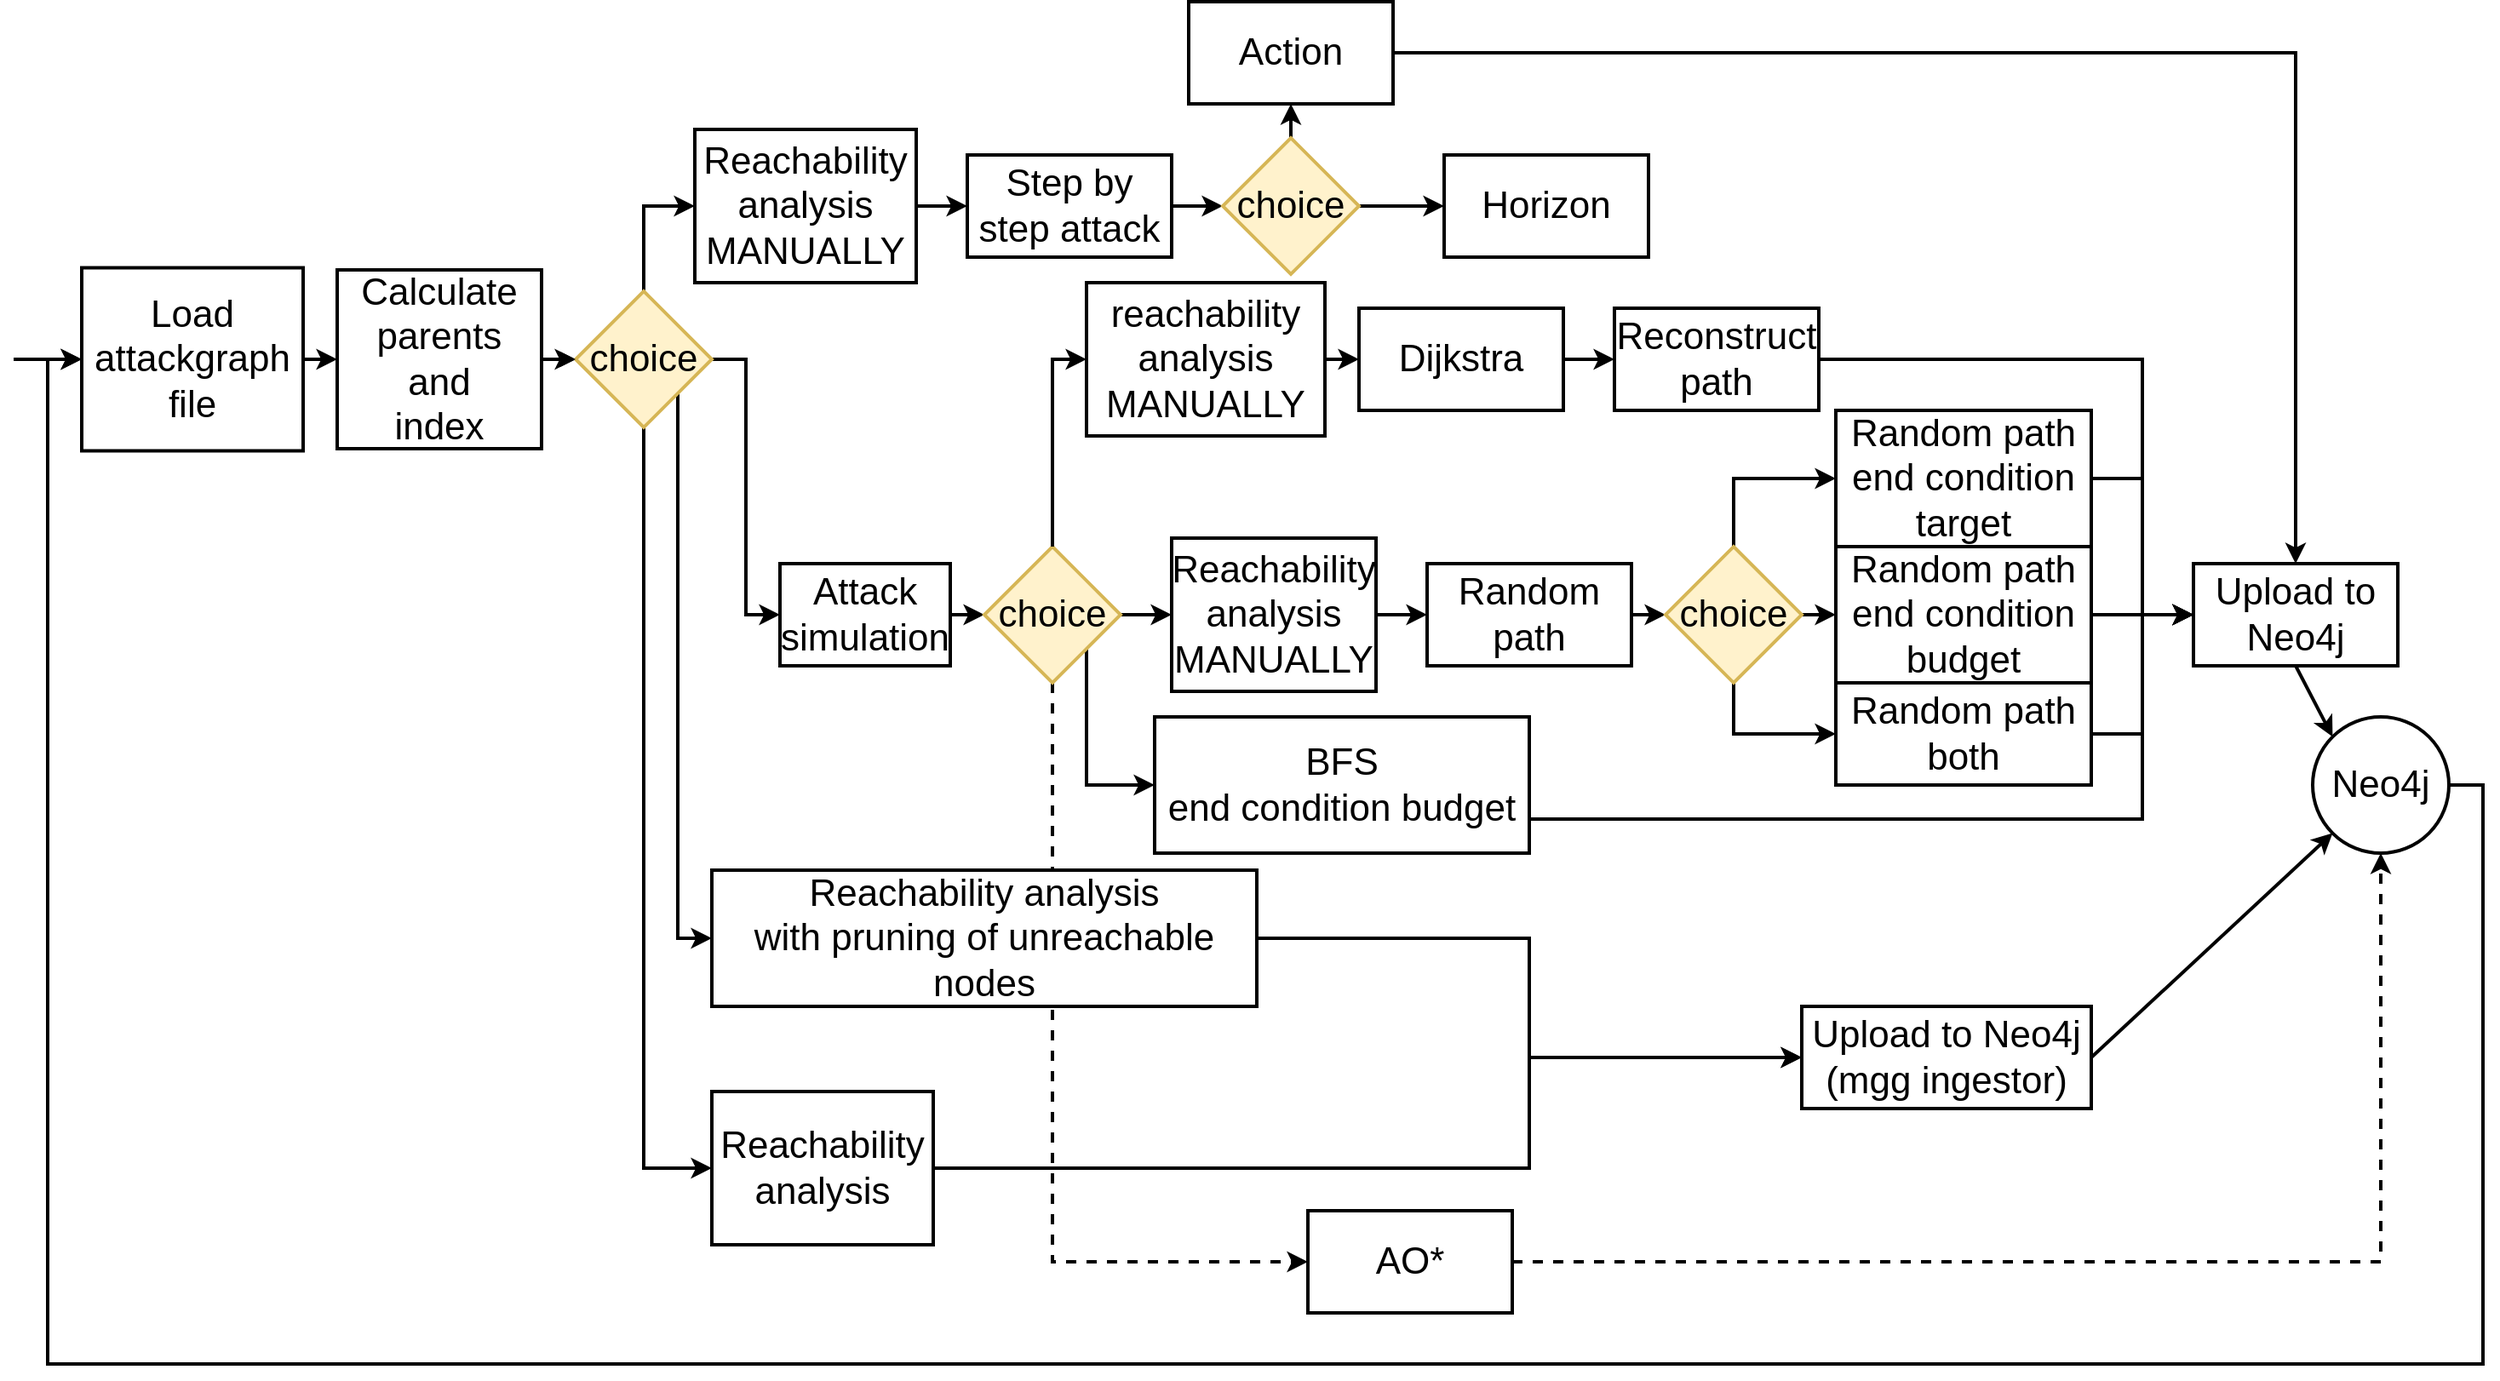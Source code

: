 <mxfile version="21.6.2" type="google">
  <diagram name="Page-1" id="BWu2Hhst6-oNpH2n0MpD">
    <mxGraphModel grid="0" page="1" gridSize="10" guides="1" tooltips="1" connect="1" arrows="1" fold="1" pageScale="1" pageWidth="850" pageHeight="1100" math="0" shadow="0">
      <root>
        <mxCell id="0" />
        <mxCell id="1" parent="0" />
        <mxCell id="WOeznydAtYUMgKoe-0x7-1" value="&lt;font style=&quot;font-size: 22px;&quot;&gt;Load attackgraph file&lt;/font&gt;" style="rounded=0;whiteSpace=wrap;html=1;fontSize=22;strokeWidth=2;" vertex="1" parent="1">
          <mxGeometry x="50" y="186.25" width="130" height="107.5" as="geometry" />
        </mxCell>
        <mxCell id="lzGBkVcJm4-aIamrhYz7-15" value="" style="edgeStyle=orthogonalEdgeStyle;rounded=0;orthogonalLoop=1;jettySize=auto;html=1;" edge="1" parent="1" source="WOeznydAtYUMgKoe-0x7-2" target="WOeznydAtYUMgKoe-0x7-4">
          <mxGeometry relative="1" as="geometry" />
        </mxCell>
        <mxCell id="WOeznydAtYUMgKoe-0x7-2" value="&lt;font style=&quot;font-size: 22px;&quot;&gt;Calculate parents&lt;br style=&quot;font-size: 22px;&quot;&gt;and&lt;br style=&quot;font-size: 22px;&quot;&gt;index&lt;/font&gt;" style="rounded=0;whiteSpace=wrap;html=1;fontSize=22;strokeWidth=2;" vertex="1" parent="1">
          <mxGeometry x="200" y="187.5" width="120" height="105" as="geometry" />
        </mxCell>
        <mxCell id="WOeznydAtYUMgKoe-0x7-23" style="edgeStyle=orthogonalEdgeStyle;rounded=0;orthogonalLoop=1;jettySize=auto;html=1;exitX=0.5;exitY=0;exitDx=0;exitDy=0;entryX=0;entryY=0.5;entryDx=0;entryDy=0;fontSize=22;strokeWidth=2;" edge="1" parent="1" source="WOeznydAtYUMgKoe-0x7-4" target="_JtFl7hBrsS1_BVeL7UD-24">
          <mxGeometry relative="1" as="geometry">
            <mxPoint x="550" y="90" as="targetPoint" />
          </mxGeometry>
        </mxCell>
        <mxCell id="WOeznydAtYUMgKoe-0x7-24" style="edgeStyle=orthogonalEdgeStyle;rounded=0;orthogonalLoop=1;jettySize=auto;html=1;exitX=1;exitY=0.5;exitDx=0;exitDy=0;entryX=0;entryY=0.5;entryDx=0;entryDy=0;fontSize=22;strokeWidth=2;" edge="1" parent="1" source="WOeznydAtYUMgKoe-0x7-4" target="WOeznydAtYUMgKoe-0x7-7">
          <mxGeometry relative="1" as="geometry" />
        </mxCell>
        <mxCell id="lzGBkVcJm4-aIamrhYz7-16" style="edgeStyle=orthogonalEdgeStyle;rounded=0;orthogonalLoop=1;jettySize=auto;html=1;exitX=1;exitY=1;exitDx=0;exitDy=0;entryX=0;entryY=0.5;entryDx=0;entryDy=0;strokeWidth=2;" edge="1" parent="1" source="WOeznydAtYUMgKoe-0x7-4" target="WOeznydAtYUMgKoe-0x7-19">
          <mxGeometry relative="1" as="geometry" />
        </mxCell>
        <mxCell id="lzGBkVcJm4-aIamrhYz7-17" style="edgeStyle=orthogonalEdgeStyle;rounded=0;orthogonalLoop=1;jettySize=auto;html=1;exitX=0.5;exitY=1;exitDx=0;exitDy=0;entryX=0;entryY=0.5;entryDx=0;entryDy=0;strokeWidth=2;" edge="1" parent="1" source="WOeznydAtYUMgKoe-0x7-4" target="lzGBkVcJm4-aIamrhYz7-14">
          <mxGeometry relative="1" as="geometry" />
        </mxCell>
        <mxCell id="WOeznydAtYUMgKoe-0x7-4" value="choice" style="rhombus;whiteSpace=wrap;html=1;fontSize=22;strokeWidth=2;fillColor=#fff2cc;strokeColor=#d6b656;" vertex="1" parent="1">
          <mxGeometry x="340" y="200" width="80" height="80" as="geometry" />
        </mxCell>
        <mxCell id="_JtFl7hBrsS1_BVeL7UD-13" style="edgeStyle=orthogonalEdgeStyle;rounded=0;orthogonalLoop=1;jettySize=auto;html=1;exitX=1;exitY=0.5;exitDx=0;exitDy=0;entryX=0;entryY=0.5;entryDx=0;entryDy=0;fontSize=22;strokeWidth=2;" edge="1" parent="1" source="WOeznydAtYUMgKoe-0x7-5" target="WOeznydAtYUMgKoe-0x7-13">
          <mxGeometry relative="1" as="geometry">
            <mxPoint x="740" y="150" as="targetPoint" />
          </mxGeometry>
        </mxCell>
        <mxCell id="WOeznydAtYUMgKoe-0x7-5" value="&lt;font style=&quot;font-size: 22px;&quot;&gt;Step by step attack&lt;/font&gt;" style="rounded=0;whiteSpace=wrap;html=1;fontSize=22;strokeWidth=2;" vertex="1" parent="1">
          <mxGeometry x="570" y="120" width="120" height="60" as="geometry" />
        </mxCell>
        <mxCell id="WOeznydAtYUMgKoe-0x7-50" style="edgeStyle=orthogonalEdgeStyle;rounded=0;orthogonalLoop=1;jettySize=auto;html=1;exitX=1;exitY=0.5;exitDx=0;exitDy=0;entryX=0;entryY=0.5;entryDx=0;entryDy=0;fontSize=22;strokeWidth=2;" edge="1" parent="1" source="WOeznydAtYUMgKoe-0x7-7" target="WOeznydAtYUMgKoe-0x7-8">
          <mxGeometry relative="1" as="geometry" />
        </mxCell>
        <mxCell id="WOeznydAtYUMgKoe-0x7-7" value="Attack simulation" style="rounded=0;whiteSpace=wrap;html=1;fontSize=22;strokeWidth=2;" vertex="1" parent="1">
          <mxGeometry x="460" y="360" width="100" height="60" as="geometry" />
        </mxCell>
        <mxCell id="WOeznydAtYUMgKoe-0x7-27" style="edgeStyle=orthogonalEdgeStyle;rounded=0;orthogonalLoop=1;jettySize=auto;html=1;exitX=1;exitY=0.5;exitDx=0;exitDy=0;entryX=0;entryY=0.5;entryDx=0;entryDy=0;fontSize=22;strokeWidth=2;" edge="1" parent="1" source="WOeznydAtYUMgKoe-0x7-51" target="WOeznydAtYUMgKoe-0x7-9">
          <mxGeometry relative="1" as="geometry" />
        </mxCell>
        <mxCell id="WOeznydAtYUMgKoe-0x7-32" style="edgeStyle=orthogonalEdgeStyle;rounded=0;orthogonalLoop=1;jettySize=auto;html=1;exitX=1;exitY=1;exitDx=0;exitDy=0;entryX=0;entryY=0.5;entryDx=0;entryDy=0;fontSize=22;strokeWidth=2;" edge="1" parent="1" source="WOeznydAtYUMgKoe-0x7-8" target="WOeznydAtYUMgKoe-0x7-17">
          <mxGeometry relative="1" as="geometry">
            <Array as="points">
              <mxPoint x="640" y="490" />
            </Array>
          </mxGeometry>
        </mxCell>
        <mxCell id="lzGBkVcJm4-aIamrhYz7-12" style="edgeStyle=orthogonalEdgeStyle;rounded=0;orthogonalLoop=1;jettySize=auto;html=1;exitX=0.5;exitY=1;exitDx=0;exitDy=0;entryX=0;entryY=0.5;entryDx=0;entryDy=0;dashed=1;fontSize=22;strokeWidth=2;" edge="1" parent="1" source="WOeznydAtYUMgKoe-0x7-8" target="WOeznydAtYUMgKoe-0x7-10">
          <mxGeometry relative="1" as="geometry">
            <Array as="points">
              <mxPoint x="620" y="770" />
            </Array>
          </mxGeometry>
        </mxCell>
        <mxCell id="lzGBkVcJm4-aIamrhYz7-13" style="edgeStyle=orthogonalEdgeStyle;rounded=0;orthogonalLoop=1;jettySize=auto;html=1;exitX=1;exitY=0.5;exitDx=0;exitDy=0;entryX=0;entryY=0.5;entryDx=0;entryDy=0;strokeWidth=2;" edge="1" parent="1" source="WOeznydAtYUMgKoe-0x7-8" target="WOeznydAtYUMgKoe-0x7-53">
          <mxGeometry relative="1" as="geometry" />
        </mxCell>
        <mxCell id="WOeznydAtYUMgKoe-0x7-8" value="choice" style="rhombus;whiteSpace=wrap;html=1;fontSize=22;strokeWidth=2;fillColor=#fff2cc;strokeColor=#d6b656;" vertex="1" parent="1">
          <mxGeometry x="580" y="350" width="80" height="80" as="geometry" />
        </mxCell>
        <mxCell id="WOeznydAtYUMgKoe-0x7-64" style="edgeStyle=orthogonalEdgeStyle;rounded=0;orthogonalLoop=1;jettySize=auto;html=1;exitX=1;exitY=0.5;exitDx=0;exitDy=0;entryX=0;entryY=0.5;entryDx=0;entryDy=0;fontSize=22;strokeWidth=2;" edge="1" parent="1" source="WOeznydAtYUMgKoe-0x7-9" target="WOeznydAtYUMgKoe-0x7-63">
          <mxGeometry relative="1" as="geometry" />
        </mxCell>
        <mxCell id="WOeznydAtYUMgKoe-0x7-9" value="Dijkstra" style="rounded=0;whiteSpace=wrap;html=1;fontSize=22;strokeWidth=2;" vertex="1" parent="1">
          <mxGeometry x="800" y="210" width="120" height="60" as="geometry" />
        </mxCell>
        <mxCell id="_JtFl7hBrsS1_BVeL7UD-11" style="edgeStyle=orthogonalEdgeStyle;rounded=0;orthogonalLoop=1;jettySize=auto;html=1;exitX=1;exitY=0.5;exitDx=0;exitDy=0;dashed=1;entryX=0.5;entryY=1;entryDx=0;entryDy=0;fontSize=22;strokeWidth=2;" edge="1" parent="1" source="WOeznydAtYUMgKoe-0x7-10" target="WOeznydAtYUMgKoe-0x7-20">
          <mxGeometry relative="1" as="geometry">
            <mxPoint x="1380" y="930" as="targetPoint" />
          </mxGeometry>
        </mxCell>
        <mxCell id="WOeznydAtYUMgKoe-0x7-10" value="AO*" style="rounded=0;whiteSpace=wrap;html=1;fontSize=22;strokeWidth=2;" vertex="1" parent="1">
          <mxGeometry x="770" y="740" width="120" height="60" as="geometry" />
        </mxCell>
        <mxCell id="lzGBkVcJm4-aIamrhYz7-2" style="edgeStyle=orthogonalEdgeStyle;rounded=0;orthogonalLoop=1;jettySize=auto;html=1;exitX=1;exitY=0.5;exitDx=0;exitDy=0;entryX=0;entryY=0.5;entryDx=0;entryDy=0;fontSize=22;strokeWidth=2;" edge="1" parent="1" source="WOeznydAtYUMgKoe-0x7-11" target="_JtFl7hBrsS1_BVeL7UD-14">
          <mxGeometry relative="1" as="geometry" />
        </mxCell>
        <mxCell id="WOeznydAtYUMgKoe-0x7-11" value="Random path&lt;br style=&quot;font-size: 22px;&quot;&gt;end condition target" style="rounded=0;whiteSpace=wrap;html=1;fontSize=22;strokeWidth=2;" vertex="1" parent="1">
          <mxGeometry x="1080" y="270" width="150" height="80" as="geometry" />
        </mxCell>
        <mxCell id="lzGBkVcJm4-aIamrhYz7-5" style="edgeStyle=orthogonalEdgeStyle;rounded=0;orthogonalLoop=1;jettySize=auto;html=1;exitX=1;exitY=0.5;exitDx=0;exitDy=0;entryX=0;entryY=0.5;entryDx=0;entryDy=0;fontSize=22;strokeWidth=2;" edge="1" parent="1" source="WOeznydAtYUMgKoe-0x7-12" target="_JtFl7hBrsS1_BVeL7UD-14">
          <mxGeometry relative="1" as="geometry" />
        </mxCell>
        <mxCell id="WOeznydAtYUMgKoe-0x7-12" value="Random path&lt;br style=&quot;font-size: 22px;&quot;&gt;end condition budget" style="rounded=0;whiteSpace=wrap;html=1;fontSize=22;strokeWidth=2;" vertex="1" parent="1">
          <mxGeometry x="1080" y="350" width="150" height="80" as="geometry" />
        </mxCell>
        <mxCell id="WOeznydAtYUMgKoe-0x7-41" style="edgeStyle=orthogonalEdgeStyle;rounded=0;orthogonalLoop=1;jettySize=auto;html=1;exitX=0.5;exitY=0;exitDx=0;exitDy=0;entryX=0.5;entryY=1;entryDx=0;entryDy=0;fontSize=22;strokeWidth=2;" edge="1" parent="1" target="WOeznydAtYUMgKoe-0x7-14" source="WOeznydAtYUMgKoe-0x7-13">
          <mxGeometry relative="1" as="geometry">
            <mxPoint x="780" y="110" as="sourcePoint" />
            <mxPoint x="780" y="90" as="targetPoint" />
          </mxGeometry>
        </mxCell>
        <mxCell id="WOeznydAtYUMgKoe-0x7-42" style="edgeStyle=orthogonalEdgeStyle;rounded=0;orthogonalLoop=1;jettySize=auto;html=1;exitX=1;exitY=0.5;exitDx=0;exitDy=0;entryX=0;entryY=0.5;entryDx=0;entryDy=0;fontSize=22;strokeWidth=2;" edge="1" parent="1" target="WOeznydAtYUMgKoe-0x7-15" source="WOeznydAtYUMgKoe-0x7-13">
          <mxGeometry relative="1" as="geometry">
            <mxPoint x="820" y="150" as="sourcePoint" />
          </mxGeometry>
        </mxCell>
        <mxCell id="WOeznydAtYUMgKoe-0x7-13" value="&lt;font style=&quot;font-size: 22px;&quot;&gt;choice&lt;/font&gt;" style="rhombus;whiteSpace=wrap;html=1;fontSize=22;strokeWidth=2;fillColor=#fff2cc;strokeColor=#d6b656;" vertex="1" parent="1">
          <mxGeometry x="720" y="110" width="80" height="80" as="geometry" />
        </mxCell>
        <mxCell id="WOeznydAtYUMgKoe-0x7-43" style="edgeStyle=orthogonalEdgeStyle;rounded=0;orthogonalLoop=1;jettySize=auto;html=1;exitX=1;exitY=0.5;exitDx=0;exitDy=0;entryX=0.5;entryY=0;entryDx=0;entryDy=0;fontSize=22;strokeWidth=2;" edge="1" parent="1" source="WOeznydAtYUMgKoe-0x7-14" target="_JtFl7hBrsS1_BVeL7UD-14">
          <mxGeometry relative="1" as="geometry" />
        </mxCell>
        <mxCell id="WOeznydAtYUMgKoe-0x7-14" value="&lt;font style=&quot;font-size: 22px;&quot;&gt;Action&lt;/font&gt;" style="rounded=0;whiteSpace=wrap;html=1;fontSize=22;strokeWidth=2;" vertex="1" parent="1">
          <mxGeometry x="700" y="30" width="120" height="60" as="geometry" />
        </mxCell>
        <mxCell id="WOeznydAtYUMgKoe-0x7-15" value="Horizon" style="rounded=0;whiteSpace=wrap;html=1;fontSize=22;strokeWidth=2;" vertex="1" parent="1">
          <mxGeometry x="850" y="120" width="120" height="60" as="geometry" />
        </mxCell>
        <mxCell id="lzGBkVcJm4-aIamrhYz7-3" style="edgeStyle=orthogonalEdgeStyle;rounded=0;orthogonalLoop=1;jettySize=auto;html=1;exitX=1;exitY=0.5;exitDx=0;exitDy=0;entryX=0;entryY=0.5;entryDx=0;entryDy=0;fontSize=22;strokeWidth=2;" edge="1" parent="1" source="WOeznydAtYUMgKoe-0x7-16" target="_JtFl7hBrsS1_BVeL7UD-14">
          <mxGeometry relative="1" as="geometry">
            <Array as="points">
              <mxPoint x="1260" y="460" />
              <mxPoint x="1260" y="390" />
            </Array>
          </mxGeometry>
        </mxCell>
        <mxCell id="WOeznydAtYUMgKoe-0x7-16" value="Random path&lt;br style=&quot;font-size: 22px;&quot;&gt;both" style="rounded=0;whiteSpace=wrap;html=1;fontSize=22;strokeWidth=2;" vertex="1" parent="1">
          <mxGeometry x="1080" y="430" width="150" height="60" as="geometry" />
        </mxCell>
        <mxCell id="lzGBkVcJm4-aIamrhYz7-6" style="edgeStyle=orthogonalEdgeStyle;rounded=0;orthogonalLoop=1;jettySize=auto;html=1;exitX=1;exitY=0.5;exitDx=0;exitDy=0;entryX=0;entryY=0.5;entryDx=0;entryDy=0;fontSize=22;strokeWidth=2;" edge="1" parent="1" source="WOeznydAtYUMgKoe-0x7-17" target="_JtFl7hBrsS1_BVeL7UD-14">
          <mxGeometry relative="1" as="geometry">
            <Array as="points">
              <mxPoint x="900" y="510" />
              <mxPoint x="1260" y="510" />
              <mxPoint x="1260" y="390" />
            </Array>
          </mxGeometry>
        </mxCell>
        <mxCell id="WOeznydAtYUMgKoe-0x7-17" value="BFS&lt;br style=&quot;font-size: 22px;&quot;&gt;end condition budget" style="rounded=0;whiteSpace=wrap;html=1;fontSize=22;strokeWidth=2;" vertex="1" parent="1">
          <mxGeometry x="680" y="450" width="220" height="80" as="geometry" />
        </mxCell>
        <mxCell id="_JtFl7hBrsS1_BVeL7UD-17" style="edgeStyle=orthogonalEdgeStyle;rounded=0;orthogonalLoop=1;jettySize=auto;html=1;exitX=1;exitY=0.5;exitDx=0;exitDy=0;entryX=0;entryY=0.5;entryDx=0;entryDy=0;fontSize=22;strokeWidth=2;" edge="1" parent="1" source="WOeznydAtYUMgKoe-0x7-19" target="_JtFl7hBrsS1_BVeL7UD-16">
          <mxGeometry relative="1" as="geometry" />
        </mxCell>
        <mxCell id="WOeznydAtYUMgKoe-0x7-19" value="Reachability analysis&lt;br style=&quot;font-size: 22px;&quot;&gt;with pruning of unreachable nodes" style="rounded=0;whiteSpace=wrap;html=1;fontSize=22;strokeWidth=2;" vertex="1" parent="1">
          <mxGeometry x="420" y="540" width="320" height="80" as="geometry" />
        </mxCell>
        <mxCell id="lzGBkVcJm4-aIamrhYz7-9" style="edgeStyle=orthogonalEdgeStyle;rounded=0;orthogonalLoop=1;jettySize=auto;html=1;exitX=1;exitY=0.5;exitDx=0;exitDy=0;entryX=0;entryY=0.5;entryDx=0;entryDy=0;fontSize=22;strokeWidth=2;" edge="1" parent="1" source="WOeznydAtYUMgKoe-0x7-20" target="WOeznydAtYUMgKoe-0x7-1">
          <mxGeometry relative="1" as="geometry">
            <Array as="points">
              <mxPoint x="1460" y="490" />
              <mxPoint x="1460" y="830" />
              <mxPoint x="30" y="830" />
              <mxPoint x="30" y="240" />
            </Array>
          </mxGeometry>
        </mxCell>
        <mxCell id="WOeznydAtYUMgKoe-0x7-20" value="&lt;font style=&quot;font-size: 22px;&quot;&gt;Neo4j&lt;/font&gt;" style="ellipse;whiteSpace=wrap;html=1;aspect=fixed;fontSize=22;strokeWidth=2;" vertex="1" parent="1">
          <mxGeometry x="1360" y="450" width="80" height="80" as="geometry" />
        </mxCell>
        <mxCell id="WOeznydAtYUMgKoe-0x7-21" value="" style="endArrow=classic;html=1;rounded=0;exitX=1;exitY=0.5;exitDx=0;exitDy=0;entryX=0;entryY=0.5;entryDx=0;entryDy=0;fontSize=22;strokeWidth=2;" edge="1" parent="1" source="WOeznydAtYUMgKoe-0x7-1" target="WOeznydAtYUMgKoe-0x7-2">
          <mxGeometry width="50" height="50" relative="1" as="geometry">
            <mxPoint x="470" y="390" as="sourcePoint" />
            <mxPoint x="520" y="340" as="targetPoint" />
          </mxGeometry>
        </mxCell>
        <mxCell id="WOeznydAtYUMgKoe-0x7-22" value="" style="endArrow=classic;html=1;rounded=0;exitX=1;exitY=0.5;exitDx=0;exitDy=0;entryX=0;entryY=0.5;entryDx=0;entryDy=0;fontSize=22;strokeWidth=2;" edge="1" parent="1" source="WOeznydAtYUMgKoe-0x7-2" target="WOeznydAtYUMgKoe-0x7-4">
          <mxGeometry width="50" height="50" relative="1" as="geometry">
            <mxPoint x="190" y="300" as="sourcePoint" />
            <mxPoint x="230" y="300" as="targetPoint" />
          </mxGeometry>
        </mxCell>
        <mxCell id="WOeznydAtYUMgKoe-0x7-34" style="edgeStyle=orthogonalEdgeStyle;rounded=0;orthogonalLoop=1;jettySize=auto;html=1;exitX=1;exitY=0.5;exitDx=0;exitDy=0;entryX=0;entryY=0.5;entryDx=0;entryDy=0;fontSize=22;strokeWidth=2;" edge="1" parent="1" source="WOeznydAtYUMgKoe-0x7-28" target="WOeznydAtYUMgKoe-0x7-33">
          <mxGeometry relative="1" as="geometry" />
        </mxCell>
        <mxCell id="WOeznydAtYUMgKoe-0x7-28" value="Random path" style="rounded=0;whiteSpace=wrap;html=1;fontSize=22;strokeWidth=2;" vertex="1" parent="1">
          <mxGeometry x="840" y="360" width="120" height="60" as="geometry" />
        </mxCell>
        <mxCell id="WOeznydAtYUMgKoe-0x7-35" style="edgeStyle=orthogonalEdgeStyle;rounded=0;orthogonalLoop=1;jettySize=auto;html=1;exitX=0.5;exitY=0;exitDx=0;exitDy=0;entryX=0;entryY=0.5;entryDx=0;entryDy=0;fontSize=22;strokeWidth=2;" edge="1" parent="1" source="WOeznydAtYUMgKoe-0x7-33" target="WOeznydAtYUMgKoe-0x7-11">
          <mxGeometry relative="1" as="geometry" />
        </mxCell>
        <mxCell id="WOeznydAtYUMgKoe-0x7-36" style="edgeStyle=orthogonalEdgeStyle;rounded=0;orthogonalLoop=1;jettySize=auto;html=1;exitX=1;exitY=0.5;exitDx=0;exitDy=0;entryX=0;entryY=0.5;entryDx=0;entryDy=0;fontSize=22;strokeWidth=2;" edge="1" parent="1" source="WOeznydAtYUMgKoe-0x7-33" target="WOeznydAtYUMgKoe-0x7-12">
          <mxGeometry relative="1" as="geometry" />
        </mxCell>
        <mxCell id="WOeznydAtYUMgKoe-0x7-37" style="edgeStyle=orthogonalEdgeStyle;rounded=0;orthogonalLoop=1;jettySize=auto;html=1;exitX=0.5;exitY=1;exitDx=0;exitDy=0;entryX=0;entryY=0.5;entryDx=0;entryDy=0;fontSize=22;strokeWidth=2;" edge="1" parent="1" source="WOeznydAtYUMgKoe-0x7-33" target="WOeznydAtYUMgKoe-0x7-16">
          <mxGeometry relative="1" as="geometry" />
        </mxCell>
        <mxCell id="WOeznydAtYUMgKoe-0x7-33" value="choice" style="rhombus;whiteSpace=wrap;html=1;fontSize=22;strokeWidth=2;fillColor=#fff2cc;strokeColor=#d6b656;" vertex="1" parent="1">
          <mxGeometry x="980" y="350" width="80" height="80" as="geometry" />
        </mxCell>
        <mxCell id="WOeznydAtYUMgKoe-0x7-52" value="" style="edgeStyle=orthogonalEdgeStyle;rounded=0;orthogonalLoop=1;jettySize=auto;html=1;exitX=0.5;exitY=0;exitDx=0;exitDy=0;entryX=0;entryY=0.5;entryDx=0;entryDy=0;fontSize=22;strokeWidth=2;" edge="1" parent="1" source="WOeznydAtYUMgKoe-0x7-8" target="WOeznydAtYUMgKoe-0x7-51">
          <mxGeometry relative="1" as="geometry">
            <mxPoint x="620" y="330" as="sourcePoint" />
            <mxPoint x="890" y="230" as="targetPoint" />
          </mxGeometry>
        </mxCell>
        <mxCell id="WOeznydAtYUMgKoe-0x7-51" value="reachability analysis&lt;br style=&quot;font-size: 22px;&quot;&gt;MANUALLY" style="rounded=0;whiteSpace=wrap;html=1;fontSize=22;strokeWidth=2;" vertex="1" parent="1">
          <mxGeometry x="640" y="195" width="140" height="90" as="geometry" />
        </mxCell>
        <mxCell id="WOeznydAtYUMgKoe-0x7-55" style="edgeStyle=orthogonalEdgeStyle;rounded=0;orthogonalLoop=1;jettySize=auto;html=1;exitX=1;exitY=0.5;exitDx=0;exitDy=0;entryX=0;entryY=0.5;entryDx=0;entryDy=0;fontSize=22;strokeWidth=2;" edge="1" parent="1" source="WOeznydAtYUMgKoe-0x7-53" target="WOeznydAtYUMgKoe-0x7-28">
          <mxGeometry relative="1" as="geometry" />
        </mxCell>
        <mxCell id="WOeznydAtYUMgKoe-0x7-53" value="Reachability analysis&lt;br style=&quot;font-size: 22px;&quot;&gt;MANUALLY" style="rounded=0;whiteSpace=wrap;html=1;fontSize=22;strokeWidth=2;" vertex="1" parent="1">
          <mxGeometry x="690" y="345" width="120" height="90" as="geometry" />
        </mxCell>
        <mxCell id="lzGBkVcJm4-aIamrhYz7-8" style="edgeStyle=orthogonalEdgeStyle;rounded=0;orthogonalLoop=1;jettySize=auto;html=1;exitX=1;exitY=0.5;exitDx=0;exitDy=0;entryX=0;entryY=0.5;entryDx=0;entryDy=0;fontSize=22;strokeWidth=2;" edge="1" parent="1" source="WOeznydAtYUMgKoe-0x7-63" target="_JtFl7hBrsS1_BVeL7UD-14">
          <mxGeometry relative="1" as="geometry">
            <Array as="points">
              <mxPoint x="1260" y="240" />
              <mxPoint x="1260" y="390" />
            </Array>
          </mxGeometry>
        </mxCell>
        <mxCell id="WOeznydAtYUMgKoe-0x7-63" value="Reconstruct path" style="rounded=0;whiteSpace=wrap;html=1;fontSize=22;strokeWidth=2;" vertex="1" parent="1">
          <mxGeometry x="950" y="210" width="120" height="60" as="geometry" />
        </mxCell>
        <mxCell id="_JtFl7hBrsS1_BVeL7UD-14" value="&lt;font style=&quot;font-size: 22px;&quot;&gt;Upload to Neo4j&lt;/font&gt;" style="rounded=0;whiteSpace=wrap;html=1;fontSize=22;strokeWidth=2;" vertex="1" parent="1">
          <mxGeometry x="1290" y="360" width="120" height="60" as="geometry" />
        </mxCell>
        <mxCell id="_JtFl7hBrsS1_BVeL7UD-16" value="Upload to Neo4j&lt;br style=&quot;font-size: 22px;&quot;&gt;(mgg ingestor)" style="rounded=0;whiteSpace=wrap;html=1;fontSize=22;strokeWidth=2;" vertex="1" parent="1">
          <mxGeometry x="1060" y="620" width="170" height="60" as="geometry" />
        </mxCell>
        <mxCell id="_JtFl7hBrsS1_BVeL7UD-21" value="" style="endArrow=classic;html=1;rounded=0;entryX=0;entryY=0;entryDx=0;entryDy=0;exitX=0.5;exitY=1;exitDx=0;exitDy=0;fontSize=22;strokeWidth=2;" edge="1" parent="1" source="_JtFl7hBrsS1_BVeL7UD-14" target="WOeznydAtYUMgKoe-0x7-20">
          <mxGeometry width="50" height="50" relative="1" as="geometry">
            <mxPoint x="1050" y="420" as="sourcePoint" />
            <mxPoint x="1100" y="370" as="targetPoint" />
          </mxGeometry>
        </mxCell>
        <mxCell id="_JtFl7hBrsS1_BVeL7UD-22" value="" style="endArrow=classic;html=1;rounded=0;entryX=0;entryY=1;entryDx=0;entryDy=0;exitX=1;exitY=0.5;exitDx=0;exitDy=0;fontSize=22;strokeWidth=2;" edge="1" parent="1" source="_JtFl7hBrsS1_BVeL7UD-16" target="WOeznydAtYUMgKoe-0x7-20">
          <mxGeometry width="50" height="50" relative="1" as="geometry">
            <mxPoint x="1500" y="410" as="sourcePoint" />
            <mxPoint x="1562" y="491" as="targetPoint" />
          </mxGeometry>
        </mxCell>
        <mxCell id="_JtFl7hBrsS1_BVeL7UD-25" style="edgeStyle=orthogonalEdgeStyle;rounded=0;orthogonalLoop=1;jettySize=auto;html=1;exitX=1;exitY=0.5;exitDx=0;exitDy=0;entryX=0;entryY=0.5;entryDx=0;entryDy=0;fontSize=22;strokeWidth=2;" edge="1" parent="1" source="_JtFl7hBrsS1_BVeL7UD-24" target="WOeznydAtYUMgKoe-0x7-5">
          <mxGeometry relative="1" as="geometry" />
        </mxCell>
        <mxCell id="_JtFl7hBrsS1_BVeL7UD-24" value="&lt;font style=&quot;font-size: 22px;&quot;&gt;Reachability analysis&lt;br style=&quot;font-size: 22px;&quot;&gt;MANUALLY&lt;/font&gt;" style="rounded=0;whiteSpace=wrap;html=1;fontSize=22;strokeWidth=2;" vertex="1" parent="1">
          <mxGeometry x="410" y="105" width="130" height="90" as="geometry" />
        </mxCell>
        <mxCell id="lzGBkVcJm4-aIamrhYz7-11" value="" style="endArrow=classic;html=1;rounded=0;entryX=0;entryY=0.5;entryDx=0;entryDy=0;fontSize=22;strokeWidth=2;" edge="1" parent="1" target="WOeznydAtYUMgKoe-0x7-1">
          <mxGeometry width="50" height="50" relative="1" as="geometry">
            <mxPoint x="10" y="240" as="sourcePoint" />
            <mxPoint x="180" y="270" as="targetPoint" />
          </mxGeometry>
        </mxCell>
        <mxCell id="lzGBkVcJm4-aIamrhYz7-18" style="edgeStyle=orthogonalEdgeStyle;rounded=0;orthogonalLoop=1;jettySize=auto;html=1;exitX=1;exitY=0.5;exitDx=0;exitDy=0;entryX=0;entryY=0.5;entryDx=0;entryDy=0;strokeWidth=2;" edge="1" parent="1" source="lzGBkVcJm4-aIamrhYz7-14" target="_JtFl7hBrsS1_BVeL7UD-16">
          <mxGeometry relative="1" as="geometry">
            <Array as="points">
              <mxPoint x="900" y="715" />
              <mxPoint x="900" y="650" />
            </Array>
          </mxGeometry>
        </mxCell>
        <mxCell id="lzGBkVcJm4-aIamrhYz7-14" value="&lt;font style=&quot;font-size: 22px;&quot;&gt;Reachability analysis&lt;br&gt;&lt;/font&gt;" style="rounded=0;whiteSpace=wrap;html=1;fontSize=22;strokeWidth=2;" vertex="1" parent="1">
          <mxGeometry x="420" y="670" width="130" height="90" as="geometry" />
        </mxCell>
      </root>
    </mxGraphModel>
  </diagram>
</mxfile>
